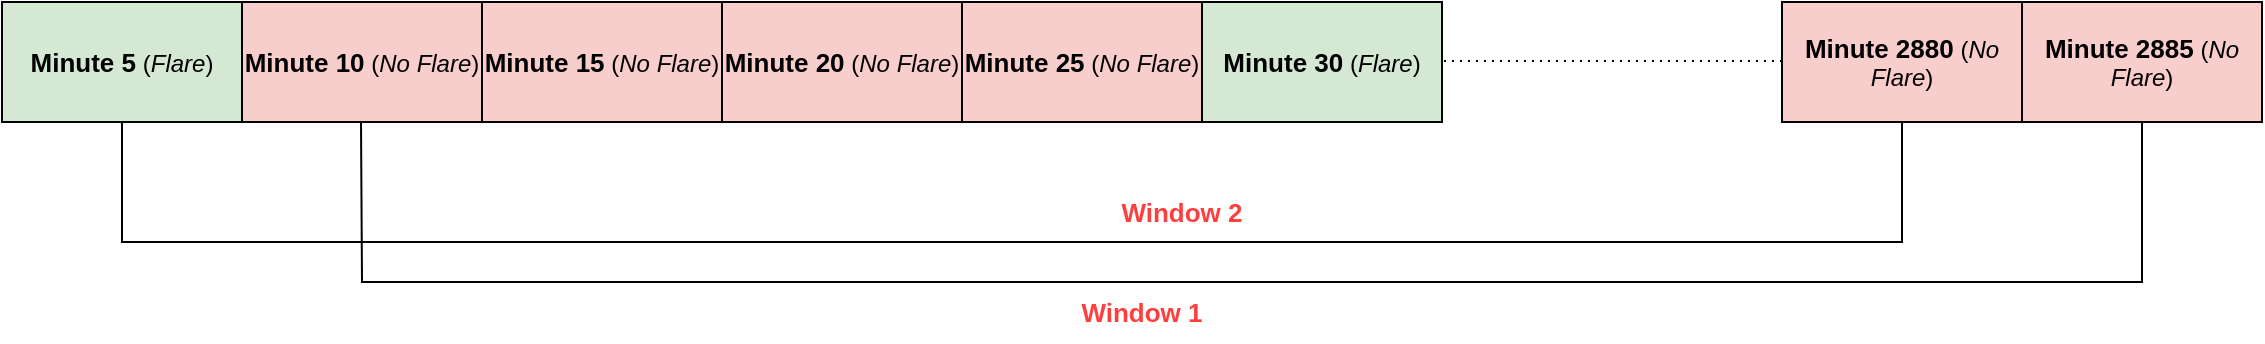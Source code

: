 <mxfile version="26.2.13">
  <diagram name="Page-1" id="zWJx0Bn87Gjs5UEhlBAe">
    <mxGraphModel dx="1420" dy="803" grid="1" gridSize="10" guides="1" tooltips="1" connect="1" arrows="1" fold="1" page="1" pageScale="1" pageWidth="1700" pageHeight="1100" math="0" shadow="0">
      <root>
        <mxCell id="0" />
        <mxCell id="1" parent="0" />
        <mxCell id="Sg_XoyX1QiTdFGZHHGS7-1" value="&lt;b&gt;&lt;font style=&quot;font-size: 13px;&quot;&gt;Minute 5&lt;/font&gt;&lt;/b&gt;&amp;nbsp;(&lt;i&gt;Flare&lt;/i&gt;)" style="rounded=0;whiteSpace=wrap;html=1;fillColor=#d5e8d4;strokeColor=#000000;strokeWidth=1;" vertex="1" parent="1">
          <mxGeometry x="130" y="290" width="120" height="60" as="geometry" />
        </mxCell>
        <mxCell id="Sg_XoyX1QiTdFGZHHGS7-2" value="&lt;b&gt;&lt;font style=&quot;font-size: 13px;&quot;&gt;Minute 10&lt;/font&gt;&lt;/b&gt;&amp;nbsp;(&lt;i&gt;No Flare&lt;/i&gt;)" style="rounded=0;whiteSpace=wrap;html=1;fillColor=#f8cecc;strokeColor=#000000;strokeWidth=1;" vertex="1" parent="1">
          <mxGeometry x="250" y="290" width="120" height="60" as="geometry" />
        </mxCell>
        <mxCell id="Sg_XoyX1QiTdFGZHHGS7-3" value="&lt;b&gt;&lt;font style=&quot;font-size: 13px;&quot;&gt;Minute 15&lt;/font&gt;&lt;/b&gt;&amp;nbsp;(&lt;i&gt;No Flare&lt;/i&gt;)" style="rounded=0;whiteSpace=wrap;html=1;fillColor=#f8cecc;strokeColor=#000000;strokeWidth=1;" vertex="1" parent="1">
          <mxGeometry x="370" y="290" width="120" height="60" as="geometry" />
        </mxCell>
        <mxCell id="Sg_XoyX1QiTdFGZHHGS7-4" value="&lt;b&gt;&lt;font style=&quot;font-size: 13px;&quot;&gt;Minute 20&lt;/font&gt;&lt;/b&gt;&amp;nbsp;(&lt;i&gt;No Flare&lt;/i&gt;)" style="rounded=0;whiteSpace=wrap;html=1;fillColor=#f8cecc;strokeColor=#000000;strokeWidth=1;" vertex="1" parent="1">
          <mxGeometry x="490" y="290" width="120" height="60" as="geometry" />
        </mxCell>
        <mxCell id="Sg_XoyX1QiTdFGZHHGS7-5" value="&lt;b&gt;&lt;font style=&quot;font-size: 13px;&quot;&gt;Minute 25&lt;/font&gt;&lt;/b&gt;&amp;nbsp;(&lt;i&gt;No Flare&lt;/i&gt;)" style="rounded=0;whiteSpace=wrap;html=1;fillColor=#f8cecc;strokeColor=#000000;strokeWidth=1;" vertex="1" parent="1">
          <mxGeometry x="610" y="290" width="120" height="60" as="geometry" />
        </mxCell>
        <mxCell id="Sg_XoyX1QiTdFGZHHGS7-6" value="&lt;b&gt;&lt;font style=&quot;font-size: 13px;&quot;&gt;Minute 30&lt;/font&gt;&lt;/b&gt;&amp;nbsp;(&lt;i&gt;Flare&lt;/i&gt;)" style="rounded=0;whiteSpace=wrap;html=1;fillColor=#d5e8d4;strokeColor=#000000;strokeWidth=1;" vertex="1" parent="1">
          <mxGeometry x="730" y="290" width="120" height="60" as="geometry" />
        </mxCell>
        <mxCell id="Sg_XoyX1QiTdFGZHHGS7-7" value="" style="endArrow=none;dashed=1;html=1;dashPattern=1 3;strokeWidth=1;rounded=0;strokeColor=#000000;" edge="1" parent="1">
          <mxGeometry width="50" height="50" relative="1" as="geometry">
            <mxPoint x="1020" y="319.5" as="sourcePoint" />
            <mxPoint x="850" y="319.5" as="targetPoint" />
          </mxGeometry>
        </mxCell>
        <mxCell id="Sg_XoyX1QiTdFGZHHGS7-8" value="&lt;b&gt;&lt;font style=&quot;font-size: 13px;&quot;&gt;Minute 2880&lt;/font&gt;&lt;/b&gt;&amp;nbsp;(&lt;i&gt;No Flare&lt;/i&gt;)" style="rounded=0;whiteSpace=wrap;html=1;fillColor=#f8cecc;strokeColor=#000000;strokeWidth=1;" vertex="1" parent="1">
          <mxGeometry x="1020" y="290" width="120" height="60" as="geometry" />
        </mxCell>
        <mxCell id="Sg_XoyX1QiTdFGZHHGS7-9" value="&lt;b&gt;&lt;font style=&quot;font-size: 13px;&quot;&gt;Minute 2885&lt;/font&gt;&lt;/b&gt;&amp;nbsp;(&lt;i&gt;No Flare&lt;/i&gt;)" style="rounded=0;whiteSpace=wrap;html=1;fillColor=#f8cecc;strokeColor=#000000;strokeWidth=1;" vertex="1" parent="1">
          <mxGeometry x="1140" y="290" width="120" height="60" as="geometry" />
        </mxCell>
        <mxCell id="Sg_XoyX1QiTdFGZHHGS7-11" value="" style="shape=partialRectangle;whiteSpace=wrap;html=1;top=0;left=0;fillColor=none;" vertex="1" parent="1">
          <mxGeometry x="190" y="350" width="890" height="60" as="geometry" />
        </mxCell>
        <mxCell id="Sg_XoyX1QiTdFGZHHGS7-13" value="" style="endArrow=none;html=1;rounded=0;entryX=0;entryY=1;entryDx=0;entryDy=0;exitX=0.5;exitY=1;exitDx=0;exitDy=0;" edge="1" parent="1" source="Sg_XoyX1QiTdFGZHHGS7-1" target="Sg_XoyX1QiTdFGZHHGS7-11">
          <mxGeometry width="50" height="50" relative="1" as="geometry">
            <mxPoint x="700" y="440" as="sourcePoint" />
            <mxPoint x="750" y="390" as="targetPoint" />
          </mxGeometry>
        </mxCell>
        <mxCell id="Sg_XoyX1QiTdFGZHHGS7-14" value="" style="shape=partialRectangle;whiteSpace=wrap;html=1;top=0;left=0;fillColor=none;" vertex="1" parent="1">
          <mxGeometry x="310" y="350" width="890" height="80" as="geometry" />
        </mxCell>
        <mxCell id="Sg_XoyX1QiTdFGZHHGS7-15" value="" style="endArrow=none;html=1;rounded=0;entryX=0;entryY=1;entryDx=0;entryDy=0;exitX=0.5;exitY=1;exitDx=0;exitDy=0;" edge="1" parent="1" target="Sg_XoyX1QiTdFGZHHGS7-14">
          <mxGeometry width="50" height="50" relative="1" as="geometry">
            <mxPoint x="309.5" y="350" as="sourcePoint" />
            <mxPoint x="309.5" y="410" as="targetPoint" />
          </mxGeometry>
        </mxCell>
        <mxCell id="Sg_XoyX1QiTdFGZHHGS7-16" value="&lt;b&gt;&lt;font style=&quot;font-size: 13px;&quot;&gt;Window 1&lt;/font&gt;&lt;/b&gt;" style="text;html=1;align=center;verticalAlign=middle;whiteSpace=wrap;rounded=0;fontColor=#FF3E3E;" vertex="1" parent="1">
          <mxGeometry x="660" y="430" width="80" height="30" as="geometry" />
        </mxCell>
        <mxCell id="Sg_XoyX1QiTdFGZHHGS7-17" value="&lt;b&gt;&lt;font style=&quot;color: rgb(255, 62, 62); font-size: 13px;&quot;&gt;Window 2&lt;/font&gt;&lt;/b&gt;" style="text;html=1;align=center;verticalAlign=middle;whiteSpace=wrap;rounded=0;" vertex="1" parent="1">
          <mxGeometry x="680" y="380" width="80" height="30" as="geometry" />
        </mxCell>
      </root>
    </mxGraphModel>
  </diagram>
</mxfile>

